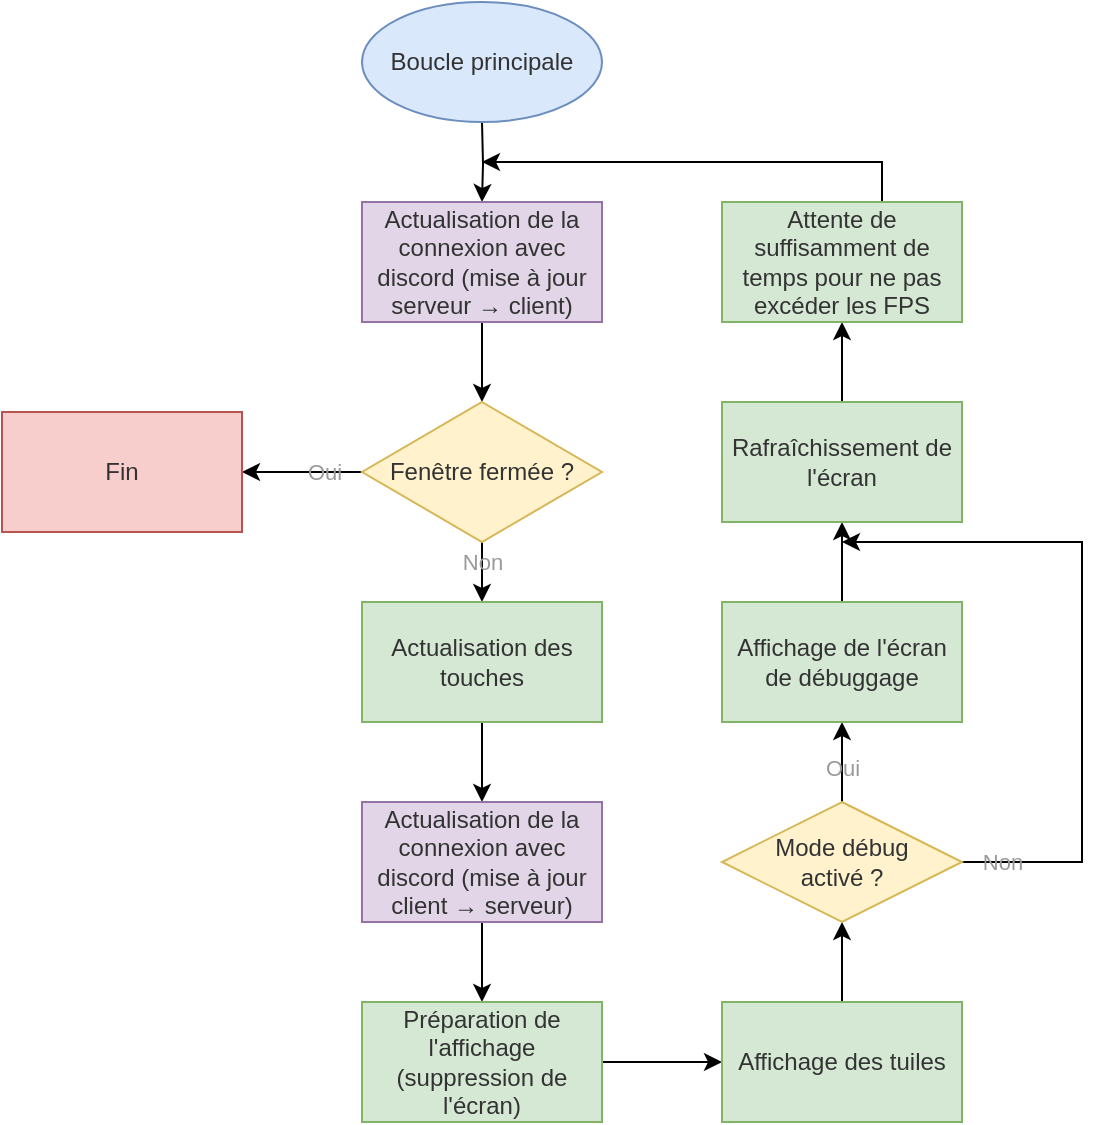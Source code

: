 <mxfile>
    <diagram id="RrBgmBsddNxgQJBrvr09" name="Page-1">
        <mxGraphModel dx="1123" dy="860" grid="1" gridSize="10" guides="1" tooltips="1" connect="1" arrows="1" fold="1" page="1" pageScale="1" pageWidth="827" pageHeight="1169" background="none" math="0" shadow="0">
            <root>
                <mxCell id="0"/>
                <mxCell id="1" parent="0"/>
                <mxCell id="qN1efNsB-PRa6IGB4bVE-3" style="edgeStyle=orthogonalEdgeStyle;rounded=0;orthogonalLoop=1;jettySize=auto;html=1;fontColor=#333333;" parent="1" target="qN1efNsB-PRa6IGB4bVE-2" edge="1">
                    <mxGeometry relative="1" as="geometry">
                        <mxPoint x="330" y="100" as="sourcePoint"/>
                    </mxGeometry>
                </mxCell>
                <mxCell id="qN1efNsB-PRa6IGB4bVE-7" style="edgeStyle=orthogonalEdgeStyle;rounded=0;orthogonalLoop=1;jettySize=auto;html=1;entryX=0.5;entryY=0;entryDx=0;entryDy=0;fontColor=#333333;" parent="1" source="qN1efNsB-PRa6IGB4bVE-2" target="qN1efNsB-PRa6IGB4bVE-4" edge="1">
                    <mxGeometry relative="1" as="geometry"/>
                </mxCell>
                <mxCell id="qN1efNsB-PRa6IGB4bVE-2" value="Actualisation de la connexion avec discord (mise à jour serveur → client)" style="rounded=0;whiteSpace=wrap;html=1;fillColor=#e1d5e7;strokeColor=#9673a6;fontColor=#333333;" parent="1" vertex="1">
                    <mxGeometry x="270" y="140" width="120" height="60" as="geometry"/>
                </mxCell>
                <mxCell id="qN1efNsB-PRa6IGB4bVE-8" style="edgeStyle=orthogonalEdgeStyle;rounded=0;orthogonalLoop=1;jettySize=auto;html=1;entryX=1;entryY=0.5;entryDx=0;entryDy=0;fontColor=#333333;" parent="1" source="qN1efNsB-PRa6IGB4bVE-4" target="qN1efNsB-PRa6IGB4bVE-6" edge="1">
                    <mxGeometry relative="1" as="geometry"/>
                </mxCell>
                <mxCell id="qN1efNsB-PRa6IGB4bVE-9" value="Oui" style="edgeLabel;html=1;align=center;verticalAlign=middle;resizable=0;points=[];fontColor=#999999;labelBackgroundColor=none;" parent="qN1efNsB-PRa6IGB4bVE-8" vertex="1" connectable="0">
                    <mxGeometry x="-0.847" y="3" relative="1" as="geometry">
                        <mxPoint x="-15" y="-3" as="offset"/>
                    </mxGeometry>
                </mxCell>
                <mxCell id="qN1efNsB-PRa6IGB4bVE-11" style="edgeStyle=orthogonalEdgeStyle;rounded=0;orthogonalLoop=1;jettySize=auto;html=1;entryX=0.5;entryY=0;entryDx=0;entryDy=0;fontColor=#333333;" parent="1" source="qN1efNsB-PRa6IGB4bVE-4" target="qN1efNsB-PRa6IGB4bVE-10" edge="1">
                    <mxGeometry relative="1" as="geometry">
                        <Array as="points">
                            <mxPoint x="330" y="330"/>
                            <mxPoint x="330" y="330"/>
                        </Array>
                    </mxGeometry>
                </mxCell>
                <mxCell id="qN1efNsB-PRa6IGB4bVE-33" value="Non" style="edgeLabel;html=1;align=center;verticalAlign=middle;resizable=0;points=[];fontColor=#999999;labelBackgroundColor=none;" parent="qN1efNsB-PRa6IGB4bVE-11" vertex="1" connectable="0">
                    <mxGeometry x="0.304" y="-3" relative="1" as="geometry">
                        <mxPoint x="3" y="-10" as="offset"/>
                    </mxGeometry>
                </mxCell>
                <mxCell id="qN1efNsB-PRa6IGB4bVE-4" value="Fenêtre fermée ?" style="rhombus;whiteSpace=wrap;html=1;fillColor=#fff2cc;strokeColor=#d6b656;fontColor=#333333;" parent="1" vertex="1">
                    <mxGeometry x="270" y="240" width="120" height="70" as="geometry"/>
                </mxCell>
                <mxCell id="qN1efNsB-PRa6IGB4bVE-5" value="Boucle principale" style="ellipse;whiteSpace=wrap;html=1;fillColor=#dae8fc;strokeColor=#6c8ebf;fontColor=#333333;" parent="1" vertex="1">
                    <mxGeometry x="270" y="40" width="120" height="60" as="geometry"/>
                </mxCell>
                <mxCell id="qN1efNsB-PRa6IGB4bVE-6" value="Fin" style="rounded=0;whiteSpace=wrap;html=1;fillColor=#f8cecc;strokeColor=#b85450;fontColor=#333333;" parent="1" vertex="1">
                    <mxGeometry x="90" y="245" width="120" height="60" as="geometry"/>
                </mxCell>
                <mxCell id="qN1efNsB-PRa6IGB4bVE-13" style="edgeStyle=orthogonalEdgeStyle;rounded=0;orthogonalLoop=1;jettySize=auto;html=1;entryX=0.5;entryY=0;entryDx=0;entryDy=0;fontColor=#333333;" parent="1" source="qN1efNsB-PRa6IGB4bVE-10" target="qN1efNsB-PRa6IGB4bVE-12" edge="1">
                    <mxGeometry relative="1" as="geometry"/>
                </mxCell>
                <mxCell id="qN1efNsB-PRa6IGB4bVE-10" value="Actualisation des touches" style="rounded=0;whiteSpace=wrap;html=1;fillColor=#d5e8d4;strokeColor=#82b366;fontColor=#333333;" parent="1" vertex="1">
                    <mxGeometry x="270" y="340" width="120" height="60" as="geometry"/>
                </mxCell>
                <mxCell id="qN1efNsB-PRa6IGB4bVE-16" style="edgeStyle=orthogonalEdgeStyle;rounded=0;orthogonalLoop=1;jettySize=auto;html=1;entryX=0.5;entryY=0;entryDx=0;entryDy=0;fontColor=#333333;" parent="1" source="qN1efNsB-PRa6IGB4bVE-12" target="qN1efNsB-PRa6IGB4bVE-14" edge="1">
                    <mxGeometry relative="1" as="geometry"/>
                </mxCell>
                <mxCell id="qN1efNsB-PRa6IGB4bVE-12" value="Actualisation de la connexion avec discord (mise à jour client → serveur)" style="rounded=0;whiteSpace=wrap;html=1;fillColor=#e1d5e7;strokeColor=#9673a6;fontColor=#333333;" parent="1" vertex="1">
                    <mxGeometry x="270" y="440" width="120" height="60" as="geometry"/>
                </mxCell>
                <mxCell id="qN1efNsB-PRa6IGB4bVE-17" style="edgeStyle=orthogonalEdgeStyle;rounded=0;orthogonalLoop=1;jettySize=auto;html=1;entryX=0;entryY=0.5;entryDx=0;entryDy=0;fontColor=#333333;" parent="1" source="qN1efNsB-PRa6IGB4bVE-14" target="qN1efNsB-PRa6IGB4bVE-15" edge="1">
                    <mxGeometry relative="1" as="geometry"/>
                </mxCell>
                <mxCell id="qN1efNsB-PRa6IGB4bVE-14" value="Préparation de l'affichage (suppression de l'écran)" style="rounded=0;whiteSpace=wrap;html=1;fillColor=#d5e8d4;strokeColor=#82b366;fontColor=#333333;" parent="1" vertex="1">
                    <mxGeometry x="270" y="540" width="120" height="60" as="geometry"/>
                </mxCell>
                <mxCell id="qN1efNsB-PRa6IGB4bVE-23" value="" style="edgeStyle=orthogonalEdgeStyle;rounded=0;orthogonalLoop=1;jettySize=auto;html=1;fontColor=#333333;" parent="1" source="qN1efNsB-PRa6IGB4bVE-15" target="qN1efNsB-PRa6IGB4bVE-22" edge="1">
                    <mxGeometry relative="1" as="geometry"/>
                </mxCell>
                <mxCell id="qN1efNsB-PRa6IGB4bVE-15" value="Affichage des tuiles" style="rounded=0;whiteSpace=wrap;html=1;fillColor=#d5e8d4;strokeColor=#82b366;fontColor=#333333;" parent="1" vertex="1">
                    <mxGeometry x="450" y="540" width="120" height="60" as="geometry"/>
                </mxCell>
                <mxCell id="qN1efNsB-PRa6IGB4bVE-25" value="" style="edgeStyle=orthogonalEdgeStyle;rounded=0;orthogonalLoop=1;jettySize=auto;html=1;fontColor=#333333;" parent="1" source="qN1efNsB-PRa6IGB4bVE-22" target="qN1efNsB-PRa6IGB4bVE-24" edge="1">
                    <mxGeometry relative="1" as="geometry"/>
                </mxCell>
                <mxCell id="qN1efNsB-PRa6IGB4bVE-28" style="edgeStyle=orthogonalEdgeStyle;rounded=0;orthogonalLoop=1;jettySize=auto;html=1;exitX=1;exitY=0.5;exitDx=0;exitDy=0;fontColor=#333333;" parent="1" source="qN1efNsB-PRa6IGB4bVE-22" edge="1">
                    <mxGeometry relative="1" as="geometry">
                        <mxPoint x="620" y="490" as="sourcePoint"/>
                        <mxPoint x="510" y="310" as="targetPoint"/>
                        <Array as="points">
                            <mxPoint x="630" y="470"/>
                            <mxPoint x="630" y="310"/>
                        </Array>
                    </mxGeometry>
                </mxCell>
                <mxCell id="qN1efNsB-PRa6IGB4bVE-29" value="Non" style="edgeLabel;html=1;align=center;verticalAlign=middle;resizable=0;points=[];fontColor=#999999;labelBackgroundColor=none;" parent="qN1efNsB-PRa6IGB4bVE-28" vertex="1" connectable="0">
                    <mxGeometry x="0.606" y="3" relative="1" as="geometry">
                        <mxPoint x="13" y="157" as="offset"/>
                    </mxGeometry>
                </mxCell>
                <mxCell id="qN1efNsB-PRa6IGB4bVE-30" value="Oui" style="edgeLabel;html=1;align=center;verticalAlign=middle;resizable=0;points=[];fontColor=#999999;labelBackgroundColor=none;" parent="qN1efNsB-PRa6IGB4bVE-28" vertex="1" connectable="0">
                    <mxGeometry x="-0.098" y="-1" relative="1" as="geometry">
                        <mxPoint x="-121" y="46" as="offset"/>
                    </mxGeometry>
                </mxCell>
                <mxCell id="qN1efNsB-PRa6IGB4bVE-22" value="Mode débug&lt;br&gt;activé ?" style="rhombus;whiteSpace=wrap;html=1;rounded=0;fillColor=#fff2cc;strokeColor=#d6b656;fontColor=#333333;" parent="1" vertex="1">
                    <mxGeometry x="450" y="440" width="120" height="60" as="geometry"/>
                </mxCell>
                <mxCell id="qN1efNsB-PRa6IGB4bVE-27" style="edgeStyle=orthogonalEdgeStyle;rounded=0;orthogonalLoop=1;jettySize=auto;html=1;entryX=0.5;entryY=1;entryDx=0;entryDy=0;fontColor=#333333;" parent="1" source="qN1efNsB-PRa6IGB4bVE-24" target="qN1efNsB-PRa6IGB4bVE-26" edge="1">
                    <mxGeometry relative="1" as="geometry"/>
                </mxCell>
                <mxCell id="qN1efNsB-PRa6IGB4bVE-24" value="Affichage de l'écran de débuggage" style="whiteSpace=wrap;html=1;rounded=0;fillColor=#d5e8d4;strokeColor=#82b366;fontColor=#333333;" parent="1" vertex="1">
                    <mxGeometry x="450" y="340" width="120" height="60" as="geometry"/>
                </mxCell>
                <mxCell id="qN1efNsB-PRa6IGB4bVE-32" style="edgeStyle=orthogonalEdgeStyle;rounded=0;orthogonalLoop=1;jettySize=auto;html=1;entryX=0.5;entryY=1;entryDx=0;entryDy=0;fontColor=#333333;" parent="1" source="qN1efNsB-PRa6IGB4bVE-26" target="qN1efNsB-PRa6IGB4bVE-31" edge="1">
                    <mxGeometry relative="1" as="geometry">
                        <mxPoint x="510" y="205" as="targetPoint"/>
                    </mxGeometry>
                </mxCell>
                <mxCell id="qN1efNsB-PRa6IGB4bVE-26" value="Rafraîchissement de l'écran" style="rounded=0;whiteSpace=wrap;html=1;fillColor=#d5e8d4;strokeColor=#82b366;fontColor=#333333;" parent="1" vertex="1">
                    <mxGeometry x="450" y="240" width="120" height="60" as="geometry"/>
                </mxCell>
                <mxCell id="qN1efNsB-PRa6IGB4bVE-34" style="edgeStyle=orthogonalEdgeStyle;rounded=0;orthogonalLoop=1;jettySize=auto;html=1;fontColor=#333333;" parent="1" source="qN1efNsB-PRa6IGB4bVE-31" edge="1">
                    <mxGeometry relative="1" as="geometry">
                        <mxPoint x="330" y="120" as="targetPoint"/>
                        <Array as="points">
                            <mxPoint x="530" y="120"/>
                        </Array>
                    </mxGeometry>
                </mxCell>
                <mxCell id="qN1efNsB-PRa6IGB4bVE-31" value="Attente de suffisamment de temps pour ne pas excéder les FPS" style="rounded=0;whiteSpace=wrap;html=1;fillColor=#d5e8d4;strokeColor=#82b366;fontColor=#333333;" parent="1" vertex="1">
                    <mxGeometry x="450" y="140" width="120" height="60" as="geometry"/>
                </mxCell>
            </root>
        </mxGraphModel>
    </diagram>
</mxfile>